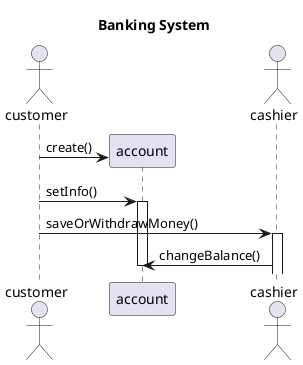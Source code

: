 @startuml BankingSystem
title Banking System
actor customer    
customer -> account **: create()
customer -> account : setInfo()
activate account        
actor cashier     
customer -> cashier: saveOrWithdrawMoney()
activate cashier  
cashier -> account : changeBalance()
deactivate account
@enduml                            